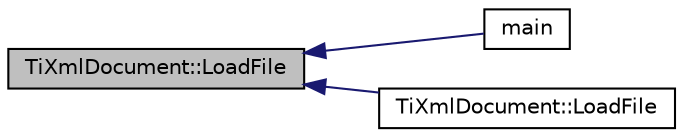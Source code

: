 digraph "TiXmlDocument::LoadFile"
{
  edge [fontname="Helvetica",fontsize="10",labelfontname="Helvetica",labelfontsize="10"];
  node [fontname="Helvetica",fontsize="10",shape=record];
  rankdir="LR";
  Node1 [label="TiXmlDocument::LoadFile",height=0.2,width=0.4,color="black", fillcolor="grey75", style="filled" fontcolor="black"];
  Node1 -> Node2 [dir="back",color="midnightblue",fontsize="10",style="solid",fontname="Helvetica"];
  Node2 [label="main",height=0.2,width=0.4,color="black", fillcolor="white", style="filled",URL="$echo_8cpp.html#a0ddf1224851353fc92bfbff6f499fa97"];
  Node1 -> Node3 [dir="back",color="midnightblue",fontsize="10",style="solid",fontname="Helvetica"];
  Node3 [label="TiXmlDocument::LoadFile",height=0.2,width=0.4,color="black", fillcolor="white", style="filled",URL="$class_ti_xml_document.html#a879cdf5e981b8b2d2ef82f2546dd28fb",tooltip="Load a file using the given filename. Returns true if successful. "];
}
